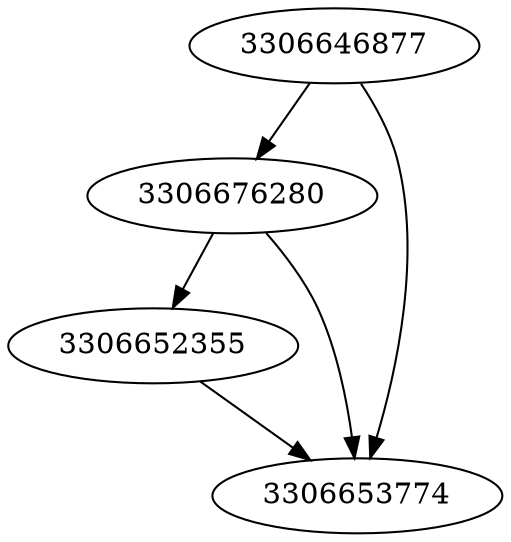 strict digraph  {
3306676280;
3306652355;
3306646877;
3306653774;
3306676280 -> 3306653774;
3306676280 -> 3306652355;
3306652355 -> 3306653774;
3306646877 -> 3306653774;
3306646877 -> 3306676280;
}
